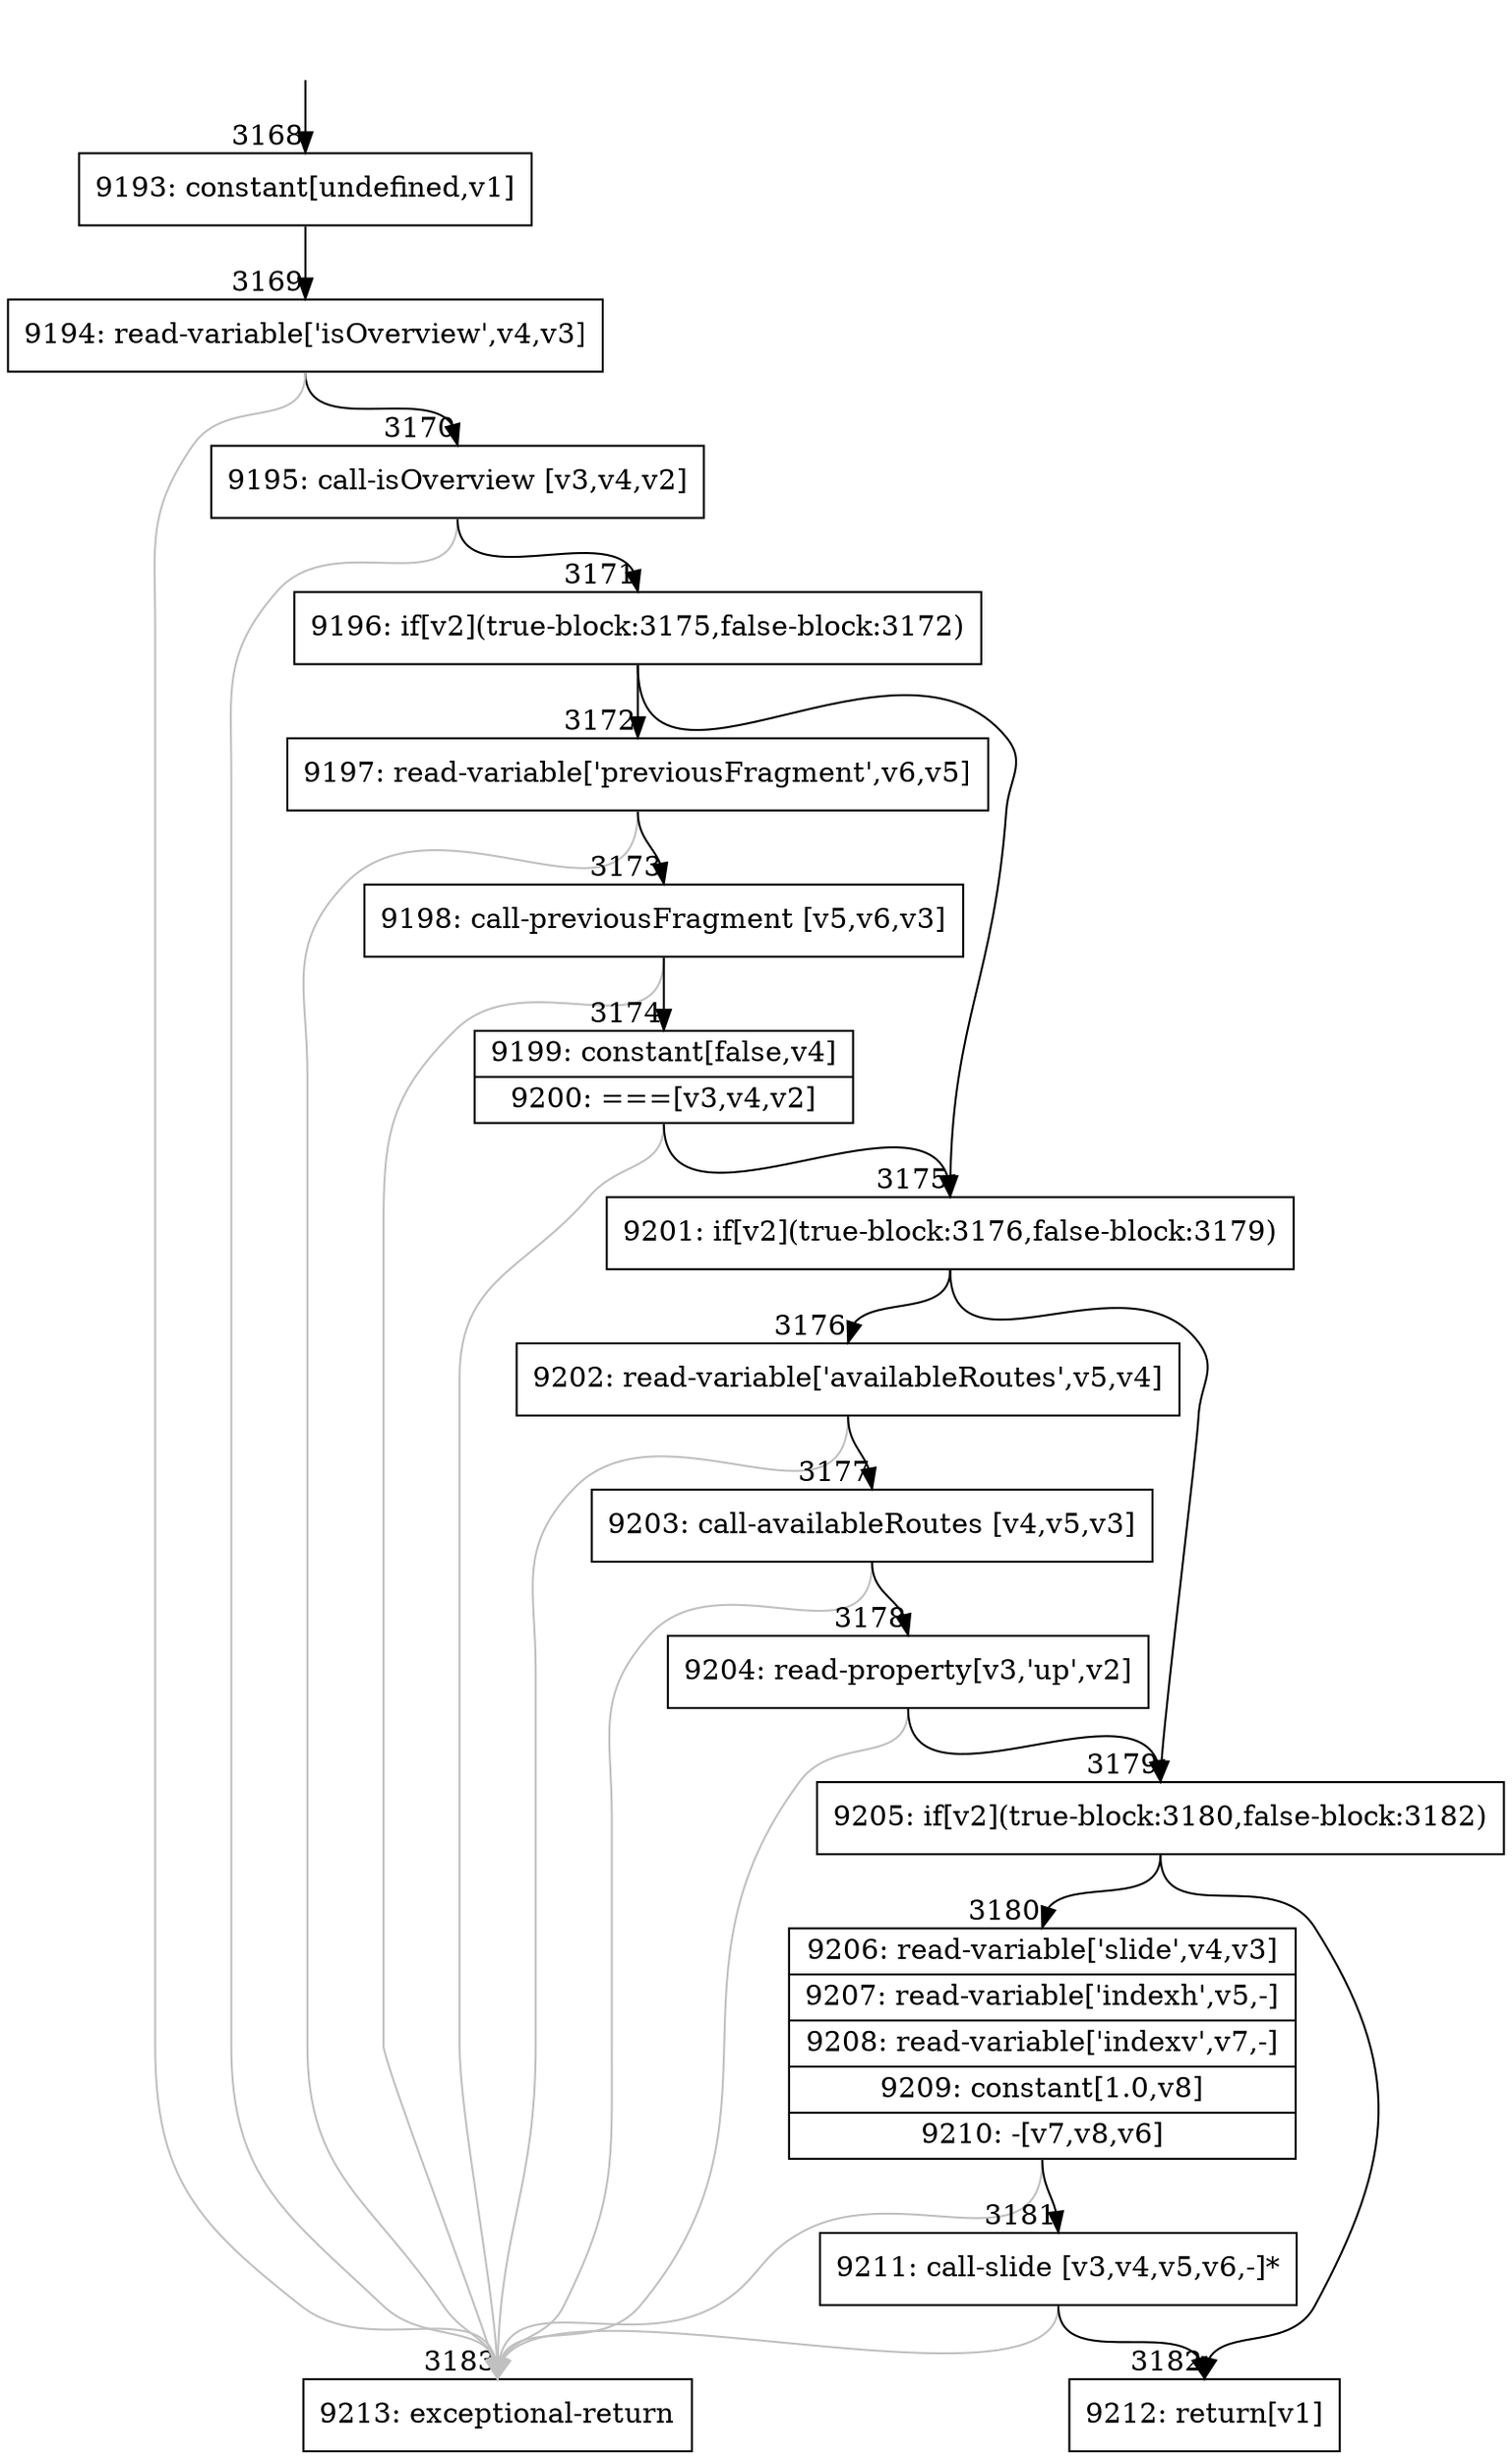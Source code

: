 digraph {
rankdir="TD"
BB_entry189[shape=none,label=""];
BB_entry189 -> BB3168 [tailport=s, headport=n, headlabel="    3168"]
BB3168 [shape=record label="{9193: constant[undefined,v1]}" ] 
BB3168 -> BB3169 [tailport=s, headport=n, headlabel="      3169"]
BB3169 [shape=record label="{9194: read-variable['isOverview',v4,v3]}" ] 
BB3169 -> BB3170 [tailport=s, headport=n, headlabel="      3170"]
BB3169 -> BB3183 [tailport=s, headport=n, color=gray, headlabel="      3183"]
BB3170 [shape=record label="{9195: call-isOverview [v3,v4,v2]}" ] 
BB3170 -> BB3171 [tailport=s, headport=n, headlabel="      3171"]
BB3170 -> BB3183 [tailport=s, headport=n, color=gray]
BB3171 [shape=record label="{9196: if[v2](true-block:3175,false-block:3172)}" ] 
BB3171 -> BB3175 [tailport=s, headport=n, headlabel="      3175"]
BB3171 -> BB3172 [tailport=s, headport=n, headlabel="      3172"]
BB3172 [shape=record label="{9197: read-variable['previousFragment',v6,v5]}" ] 
BB3172 -> BB3173 [tailport=s, headport=n, headlabel="      3173"]
BB3172 -> BB3183 [tailport=s, headport=n, color=gray]
BB3173 [shape=record label="{9198: call-previousFragment [v5,v6,v3]}" ] 
BB3173 -> BB3174 [tailport=s, headport=n, headlabel="      3174"]
BB3173 -> BB3183 [tailport=s, headport=n, color=gray]
BB3174 [shape=record label="{9199: constant[false,v4]|9200: ===[v3,v4,v2]}" ] 
BB3174 -> BB3175 [tailport=s, headport=n]
BB3174 -> BB3183 [tailport=s, headport=n, color=gray]
BB3175 [shape=record label="{9201: if[v2](true-block:3176,false-block:3179)}" ] 
BB3175 -> BB3179 [tailport=s, headport=n, headlabel="      3179"]
BB3175 -> BB3176 [tailport=s, headport=n, headlabel="      3176"]
BB3176 [shape=record label="{9202: read-variable['availableRoutes',v5,v4]}" ] 
BB3176 -> BB3177 [tailport=s, headport=n, headlabel="      3177"]
BB3176 -> BB3183 [tailport=s, headport=n, color=gray]
BB3177 [shape=record label="{9203: call-availableRoutes [v4,v5,v3]}" ] 
BB3177 -> BB3178 [tailport=s, headport=n, headlabel="      3178"]
BB3177 -> BB3183 [tailport=s, headport=n, color=gray]
BB3178 [shape=record label="{9204: read-property[v3,'up',v2]}" ] 
BB3178 -> BB3179 [tailport=s, headport=n]
BB3178 -> BB3183 [tailport=s, headport=n, color=gray]
BB3179 [shape=record label="{9205: if[v2](true-block:3180,false-block:3182)}" ] 
BB3179 -> BB3180 [tailport=s, headport=n, headlabel="      3180"]
BB3179 -> BB3182 [tailport=s, headport=n, headlabel="      3182"]
BB3180 [shape=record label="{9206: read-variable['slide',v4,v3]|9207: read-variable['indexh',v5,-]|9208: read-variable['indexv',v7,-]|9209: constant[1.0,v8]|9210: -[v7,v8,v6]}" ] 
BB3180 -> BB3181 [tailport=s, headport=n, headlabel="      3181"]
BB3180 -> BB3183 [tailport=s, headport=n, color=gray]
BB3181 [shape=record label="{9211: call-slide [v3,v4,v5,v6,-]*}" ] 
BB3181 -> BB3182 [tailport=s, headport=n]
BB3181 -> BB3183 [tailport=s, headport=n, color=gray]
BB3182 [shape=record label="{9212: return[v1]}" ] 
BB3183 [shape=record label="{9213: exceptional-return}" ] 
//#$~ 3636
}
